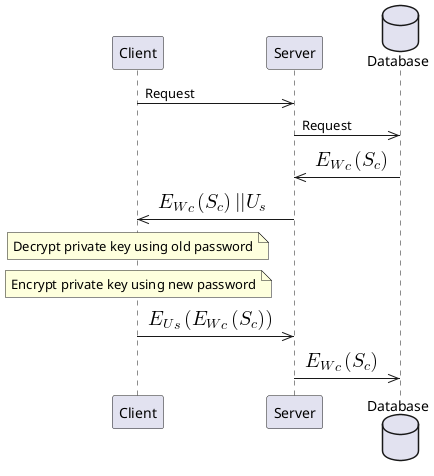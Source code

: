 @startuml
participant Client
participant Server
database Database

Client ->> Server: Request
Server ->> Database: Request
Database ->> Server: <math>E_W_c(S_c)</math>
Server ->> Client: <math>E_W_c(S_c) || U_s</math>

note over Client
  Decrypt private key using old password
end note

note over Client
  Encrypt private key using new password
end note

Client ->> Server: <math>E_U_s(E_W_c(S_c))</math>

Server ->> Database: <math>E_W_c(S_c)</math>
@enduml